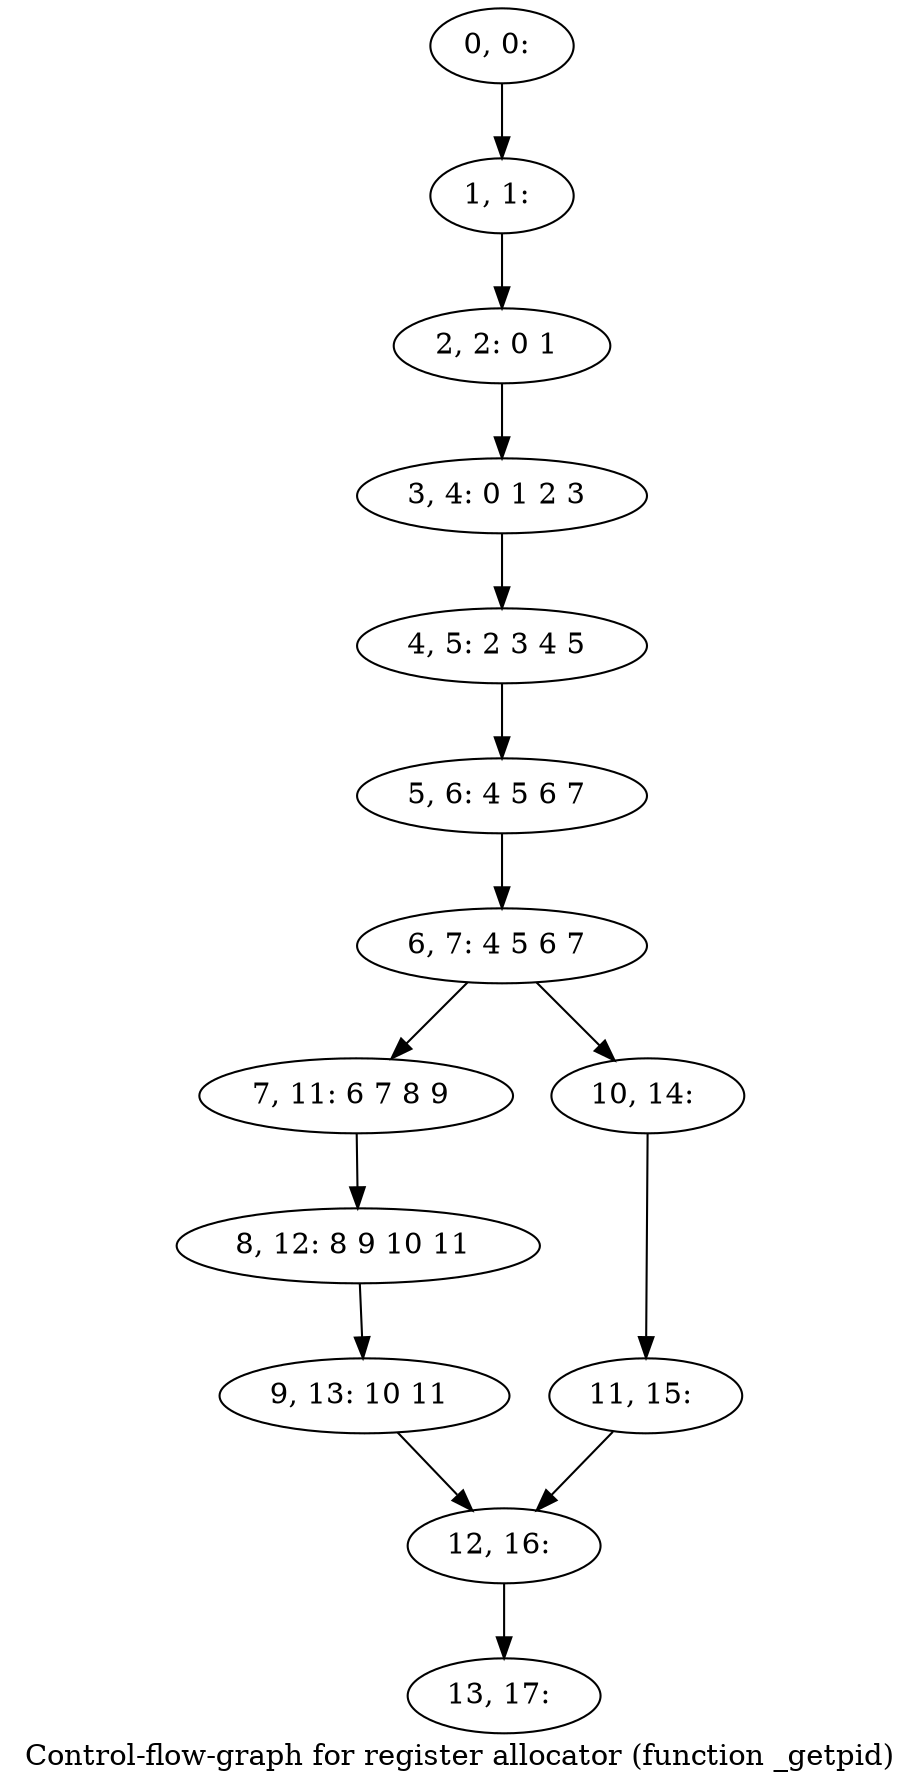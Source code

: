 digraph G {
graph [label="Control-flow-graph for register allocator (function _getpid)"]
0[label="0, 0: "];
1[label="1, 1: "];
2[label="2, 2: 0 1 "];
3[label="3, 4: 0 1 2 3 "];
4[label="4, 5: 2 3 4 5 "];
5[label="5, 6: 4 5 6 7 "];
6[label="6, 7: 4 5 6 7 "];
7[label="7, 11: 6 7 8 9 "];
8[label="8, 12: 8 9 10 11 "];
9[label="9, 13: 10 11 "];
10[label="10, 14: "];
11[label="11, 15: "];
12[label="12, 16: "];
13[label="13, 17: "];
0->1 ;
1->2 ;
2->3 ;
3->4 ;
4->5 ;
5->6 ;
6->7 ;
6->10 ;
7->8 ;
8->9 ;
9->12 ;
10->11 ;
11->12 ;
12->13 ;
}
